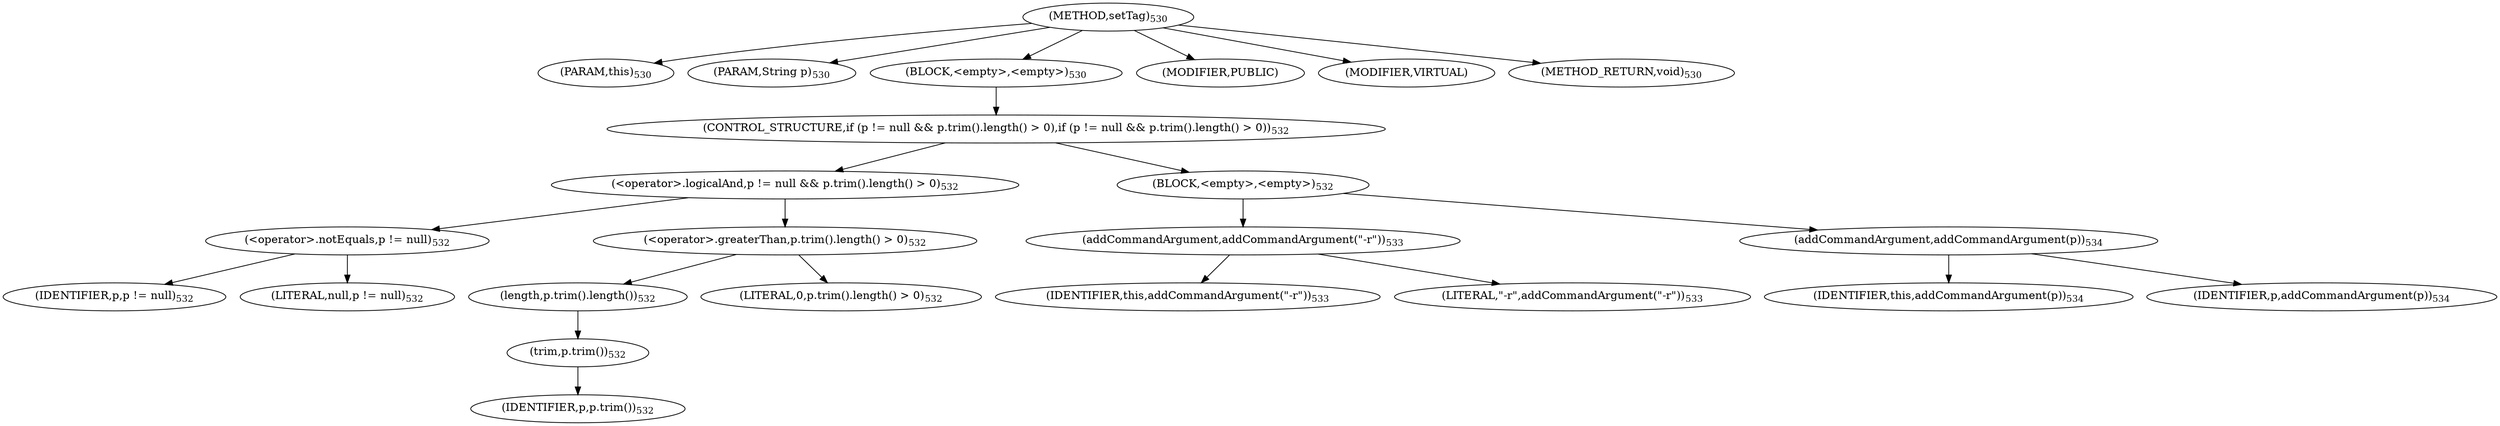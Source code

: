 digraph "setTag" {  
"1106" [label = <(METHOD,setTag)<SUB>530</SUB>> ]
"87" [label = <(PARAM,this)<SUB>530</SUB>> ]
"1107" [label = <(PARAM,String p)<SUB>530</SUB>> ]
"1108" [label = <(BLOCK,&lt;empty&gt;,&lt;empty&gt;)<SUB>530</SUB>> ]
"1109" [label = <(CONTROL_STRUCTURE,if (p != null &amp;&amp; p.trim().length() &gt; 0),if (p != null &amp;&amp; p.trim().length() &gt; 0))<SUB>532</SUB>> ]
"1110" [label = <(&lt;operator&gt;.logicalAnd,p != null &amp;&amp; p.trim().length() &gt; 0)<SUB>532</SUB>> ]
"1111" [label = <(&lt;operator&gt;.notEquals,p != null)<SUB>532</SUB>> ]
"1112" [label = <(IDENTIFIER,p,p != null)<SUB>532</SUB>> ]
"1113" [label = <(LITERAL,null,p != null)<SUB>532</SUB>> ]
"1114" [label = <(&lt;operator&gt;.greaterThan,p.trim().length() &gt; 0)<SUB>532</SUB>> ]
"1115" [label = <(length,p.trim().length())<SUB>532</SUB>> ]
"1116" [label = <(trim,p.trim())<SUB>532</SUB>> ]
"1117" [label = <(IDENTIFIER,p,p.trim())<SUB>532</SUB>> ]
"1118" [label = <(LITERAL,0,p.trim().length() &gt; 0)<SUB>532</SUB>> ]
"1119" [label = <(BLOCK,&lt;empty&gt;,&lt;empty&gt;)<SUB>532</SUB>> ]
"1120" [label = <(addCommandArgument,addCommandArgument(&quot;-r&quot;))<SUB>533</SUB>> ]
"86" [label = <(IDENTIFIER,this,addCommandArgument(&quot;-r&quot;))<SUB>533</SUB>> ]
"1121" [label = <(LITERAL,&quot;-r&quot;,addCommandArgument(&quot;-r&quot;))<SUB>533</SUB>> ]
"1122" [label = <(addCommandArgument,addCommandArgument(p))<SUB>534</SUB>> ]
"88" [label = <(IDENTIFIER,this,addCommandArgument(p))<SUB>534</SUB>> ]
"1123" [label = <(IDENTIFIER,p,addCommandArgument(p))<SUB>534</SUB>> ]
"1124" [label = <(MODIFIER,PUBLIC)> ]
"1125" [label = <(MODIFIER,VIRTUAL)> ]
"1126" [label = <(METHOD_RETURN,void)<SUB>530</SUB>> ]
  "1106" -> "87" 
  "1106" -> "1107" 
  "1106" -> "1108" 
  "1106" -> "1124" 
  "1106" -> "1125" 
  "1106" -> "1126" 
  "1108" -> "1109" 
  "1109" -> "1110" 
  "1109" -> "1119" 
  "1110" -> "1111" 
  "1110" -> "1114" 
  "1111" -> "1112" 
  "1111" -> "1113" 
  "1114" -> "1115" 
  "1114" -> "1118" 
  "1115" -> "1116" 
  "1116" -> "1117" 
  "1119" -> "1120" 
  "1119" -> "1122" 
  "1120" -> "86" 
  "1120" -> "1121" 
  "1122" -> "88" 
  "1122" -> "1123" 
}
